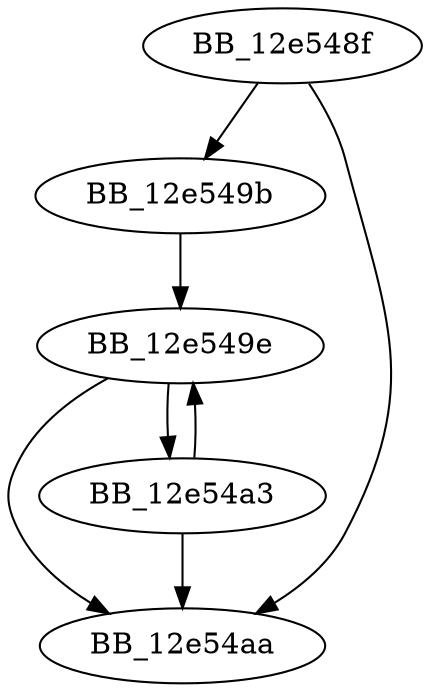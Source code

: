 DiGraph _strnlen{
BB_12e548f->BB_12e549b
BB_12e548f->BB_12e54aa
BB_12e549b->BB_12e549e
BB_12e549e->BB_12e54a3
BB_12e549e->BB_12e54aa
BB_12e54a3->BB_12e549e
BB_12e54a3->BB_12e54aa
}
